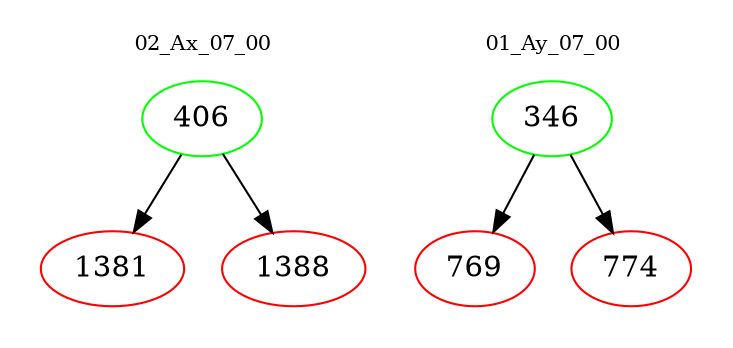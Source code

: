 digraph{
subgraph cluster_0 {
color = white
label = "02_Ax_07_00";
fontsize=10;
T0_406 [label="406", color="green"]
T0_406 -> T0_1381 [color="black"]
T0_1381 [label="1381", color="red"]
T0_406 -> T0_1388 [color="black"]
T0_1388 [label="1388", color="red"]
}
subgraph cluster_1 {
color = white
label = "01_Ay_07_00";
fontsize=10;
T1_346 [label="346", color="green"]
T1_346 -> T1_769 [color="black"]
T1_769 [label="769", color="red"]
T1_346 -> T1_774 [color="black"]
T1_774 [label="774", color="red"]
}
}
